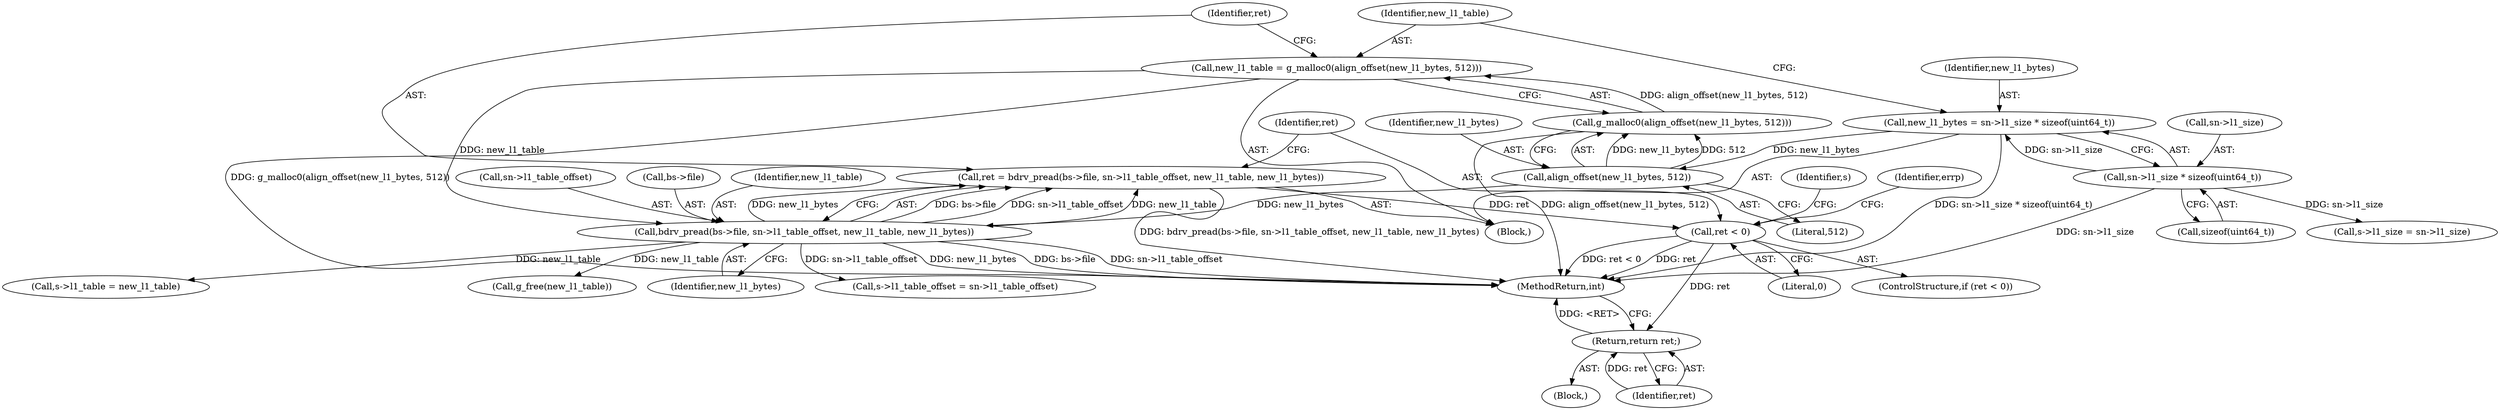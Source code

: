 digraph "0_qemu_c05e4667be91b46ab42b5a11babf8e84d476cc6b@API" {
"1000164" [label="(Call,ret = bdrv_pread(bs->file, sn->l1_table_offset, new_l1_table, new_l1_bytes))"];
"1000166" [label="(Call,bdrv_pread(bs->file, sn->l1_table_offset, new_l1_table, new_l1_bytes))"];
"1000158" [label="(Call,new_l1_table = g_malloc0(align_offset(new_l1_bytes, 512)))"];
"1000160" [label="(Call,g_malloc0(align_offset(new_l1_bytes, 512)))"];
"1000161" [label="(Call,align_offset(new_l1_bytes, 512))"];
"1000150" [label="(Call,new_l1_bytes = sn->l1_size * sizeof(uint64_t))"];
"1000152" [label="(Call,sn->l1_size * sizeof(uint64_t))"];
"1000176" [label="(Call,ret < 0)"];
"1000185" [label="(Return,return ret;)"];
"1000167" [label="(Call,bs->file)"];
"1000183" [label="(Call,g_free(new_l1_table))"];
"1000173" [label="(Identifier,new_l1_table)"];
"1000179" [label="(Block,)"];
"1000159" [label="(Identifier,new_l1_table)"];
"1000151" [label="(Identifier,new_l1_bytes)"];
"1000189" [label="(Identifier,s)"];
"1000175" [label="(ControlStructure,if (ret < 0))"];
"1000153" [label="(Call,sn->l1_size)"];
"1000150" [label="(Call,new_l1_bytes = sn->l1_size * sizeof(uint64_t))"];
"1000152" [label="(Call,sn->l1_size * sizeof(uint64_t))"];
"1000198" [label="(Call,s->l1_table_offset = sn->l1_table_offset)"];
"1000174" [label="(Identifier,new_l1_bytes)"];
"1000156" [label="(Call,sizeof(uint64_t))"];
"1000191" [label="(Call,s->l1_size = sn->l1_size)"];
"1000163" [label="(Literal,512)"];
"1000162" [label="(Identifier,new_l1_bytes)"];
"1000231" [label="(MethodReturn,int)"];
"1000160" [label="(Call,g_malloc0(align_offset(new_l1_bytes, 512)))"];
"1000176" [label="(Call,ret < 0)"];
"1000181" [label="(Identifier,errp)"];
"1000165" [label="(Identifier,ret)"];
"1000166" [label="(Call,bdrv_pread(bs->file, sn->l1_table_offset, new_l1_table, new_l1_bytes))"];
"1000158" [label="(Call,new_l1_table = g_malloc0(align_offset(new_l1_bytes, 512)))"];
"1000185" [label="(Return,return ret;)"];
"1000177" [label="(Identifier,ret)"];
"1000170" [label="(Call,sn->l1_table_offset)"];
"1000164" [label="(Call,ret = bdrv_pread(bs->file, sn->l1_table_offset, new_l1_table, new_l1_bytes))"];
"1000186" [label="(Identifier,ret)"];
"1000178" [label="(Literal,0)"];
"1000205" [label="(Call,s->l1_table = new_l1_table)"];
"1000108" [label="(Block,)"];
"1000161" [label="(Call,align_offset(new_l1_bytes, 512))"];
"1000164" -> "1000108"  [label="AST: "];
"1000164" -> "1000166"  [label="CFG: "];
"1000165" -> "1000164"  [label="AST: "];
"1000166" -> "1000164"  [label="AST: "];
"1000177" -> "1000164"  [label="CFG: "];
"1000164" -> "1000231"  [label="DDG: bdrv_pread(bs->file, sn->l1_table_offset, new_l1_table, new_l1_bytes)"];
"1000166" -> "1000164"  [label="DDG: bs->file"];
"1000166" -> "1000164"  [label="DDG: sn->l1_table_offset"];
"1000166" -> "1000164"  [label="DDG: new_l1_table"];
"1000166" -> "1000164"  [label="DDG: new_l1_bytes"];
"1000164" -> "1000176"  [label="DDG: ret"];
"1000166" -> "1000174"  [label="CFG: "];
"1000167" -> "1000166"  [label="AST: "];
"1000170" -> "1000166"  [label="AST: "];
"1000173" -> "1000166"  [label="AST: "];
"1000174" -> "1000166"  [label="AST: "];
"1000166" -> "1000231"  [label="DDG: bs->file"];
"1000166" -> "1000231"  [label="DDG: sn->l1_table_offset"];
"1000166" -> "1000231"  [label="DDG: new_l1_bytes"];
"1000158" -> "1000166"  [label="DDG: new_l1_table"];
"1000161" -> "1000166"  [label="DDG: new_l1_bytes"];
"1000166" -> "1000183"  [label="DDG: new_l1_table"];
"1000166" -> "1000198"  [label="DDG: sn->l1_table_offset"];
"1000166" -> "1000205"  [label="DDG: new_l1_table"];
"1000158" -> "1000108"  [label="AST: "];
"1000158" -> "1000160"  [label="CFG: "];
"1000159" -> "1000158"  [label="AST: "];
"1000160" -> "1000158"  [label="AST: "];
"1000165" -> "1000158"  [label="CFG: "];
"1000158" -> "1000231"  [label="DDG: g_malloc0(align_offset(new_l1_bytes, 512))"];
"1000160" -> "1000158"  [label="DDG: align_offset(new_l1_bytes, 512)"];
"1000160" -> "1000161"  [label="CFG: "];
"1000161" -> "1000160"  [label="AST: "];
"1000160" -> "1000231"  [label="DDG: align_offset(new_l1_bytes, 512)"];
"1000161" -> "1000160"  [label="DDG: new_l1_bytes"];
"1000161" -> "1000160"  [label="DDG: 512"];
"1000161" -> "1000163"  [label="CFG: "];
"1000162" -> "1000161"  [label="AST: "];
"1000163" -> "1000161"  [label="AST: "];
"1000150" -> "1000161"  [label="DDG: new_l1_bytes"];
"1000150" -> "1000108"  [label="AST: "];
"1000150" -> "1000152"  [label="CFG: "];
"1000151" -> "1000150"  [label="AST: "];
"1000152" -> "1000150"  [label="AST: "];
"1000159" -> "1000150"  [label="CFG: "];
"1000150" -> "1000231"  [label="DDG: sn->l1_size * sizeof(uint64_t)"];
"1000152" -> "1000150"  [label="DDG: sn->l1_size"];
"1000152" -> "1000156"  [label="CFG: "];
"1000153" -> "1000152"  [label="AST: "];
"1000156" -> "1000152"  [label="AST: "];
"1000152" -> "1000231"  [label="DDG: sn->l1_size"];
"1000152" -> "1000191"  [label="DDG: sn->l1_size"];
"1000176" -> "1000175"  [label="AST: "];
"1000176" -> "1000178"  [label="CFG: "];
"1000177" -> "1000176"  [label="AST: "];
"1000178" -> "1000176"  [label="AST: "];
"1000181" -> "1000176"  [label="CFG: "];
"1000189" -> "1000176"  [label="CFG: "];
"1000176" -> "1000231"  [label="DDG: ret < 0"];
"1000176" -> "1000231"  [label="DDG: ret"];
"1000176" -> "1000185"  [label="DDG: ret"];
"1000185" -> "1000179"  [label="AST: "];
"1000185" -> "1000186"  [label="CFG: "];
"1000186" -> "1000185"  [label="AST: "];
"1000231" -> "1000185"  [label="CFG: "];
"1000185" -> "1000231"  [label="DDG: <RET>"];
"1000186" -> "1000185"  [label="DDG: ret"];
}
